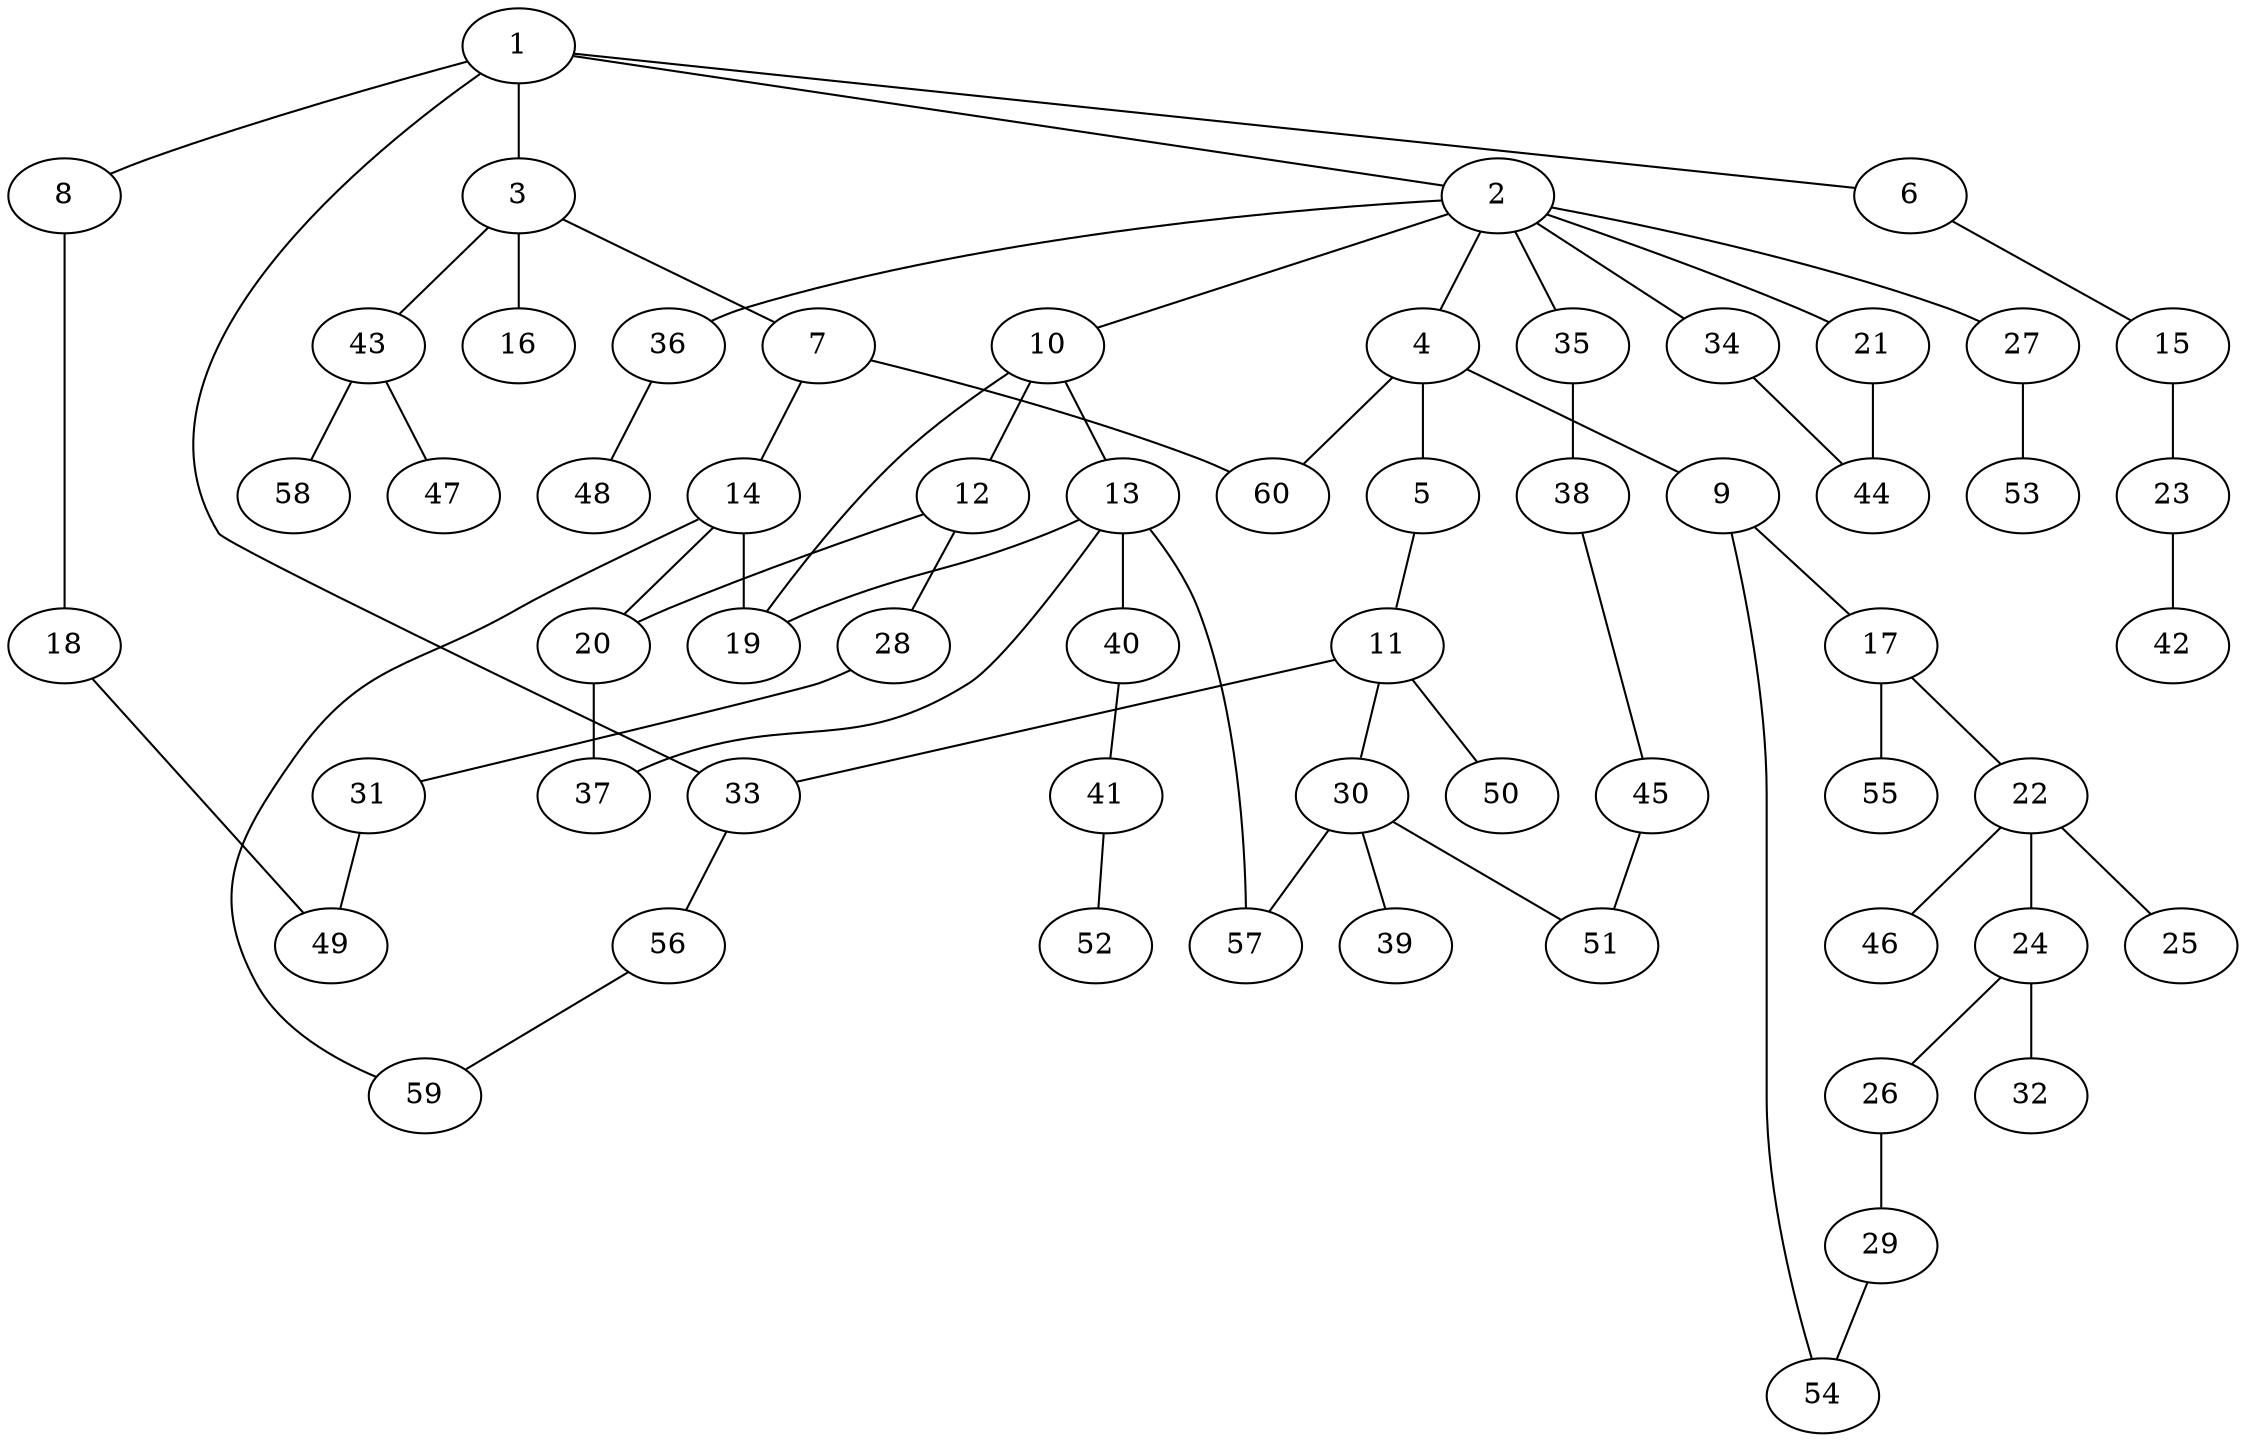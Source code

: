 graph graphname {1--2
1--3
1--6
1--8
1--33
2--4
2--10
2--21
2--27
2--34
2--35
2--36
3--7
3--16
3--43
4--5
4--9
4--60
5--11
6--15
7--14
7--60
8--18
9--17
9--54
10--12
10--13
10--19
11--30
11--33
11--50
12--20
12--28
13--19
13--37
13--40
13--57
14--19
14--20
14--59
15--23
17--22
17--55
18--49
20--37
21--44
22--24
22--25
22--46
23--42
24--26
24--32
26--29
27--53
28--31
29--54
30--39
30--51
30--57
31--49
33--56
34--44
35--38
36--48
38--45
40--41
41--52
43--47
43--58
45--51
56--59
}